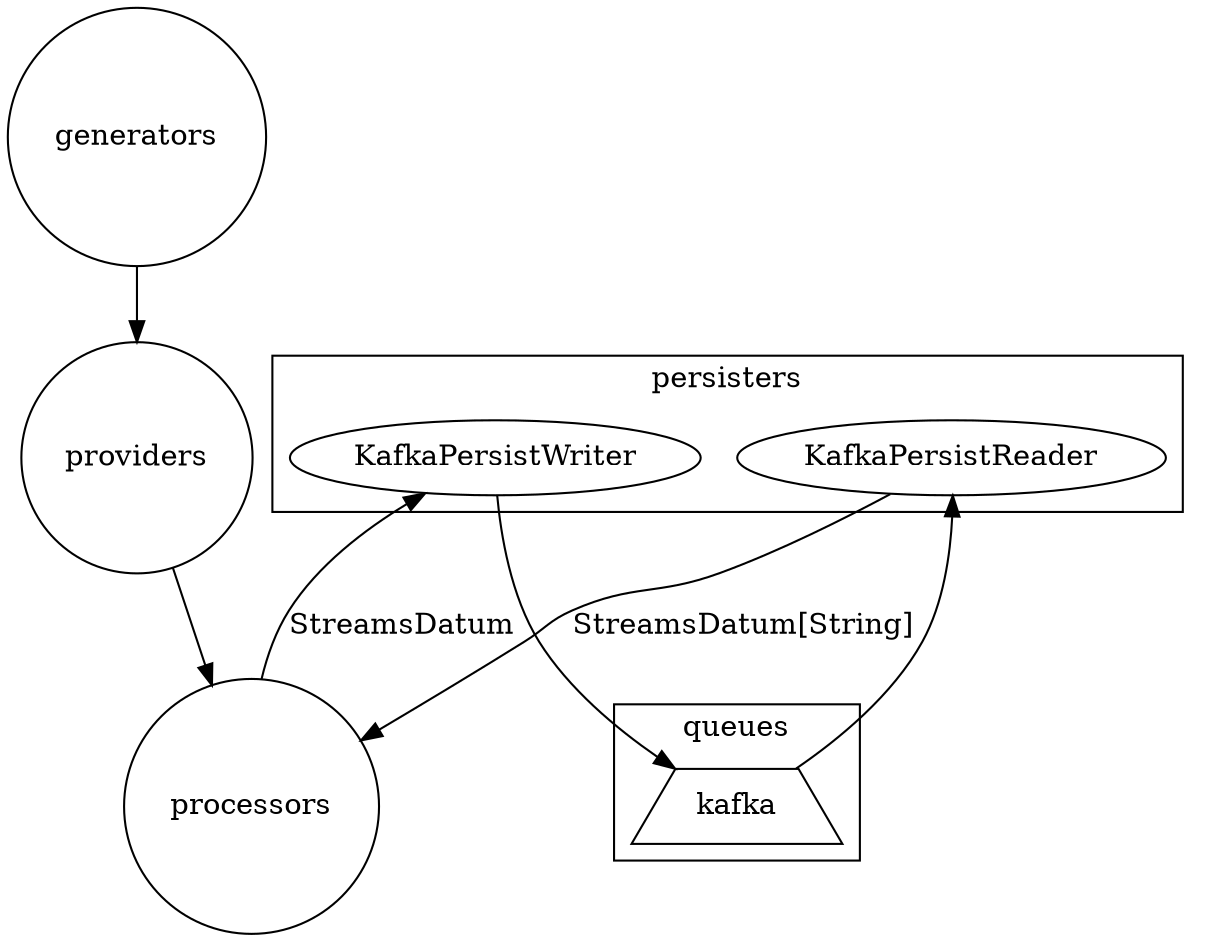 digraph g {

  graph [compound = true];

  //presentation
  splines = true;
  overlap = false;
  rankdir = TB;

  generators [label="generators", shape="circle"];
  providers [label="providers", shape="circle"];
  processors [label="processors", shape="circle"];

  subgraph cluster_persisters {
    label="persisters";
    persisters_kafka_reader [label="KafkaPersistReader"]
    persisters_kafka_writer [label="KafkaPersistWriter"]
  }

  subgraph cluster_queues {
    label="queues";
    kafka [label="kafka", shape="trapezium"]
  }

  generators -> providers
  providers -> processors
  processors -> persisters_kafka_writer [label="StreamsDatum"]
  persisters_kafka_reader -> processors [label="StreamsDatum[String]"]
  persisters_kafka_writer -> kafka
  kafka -> persisters_kafka_reader
}
